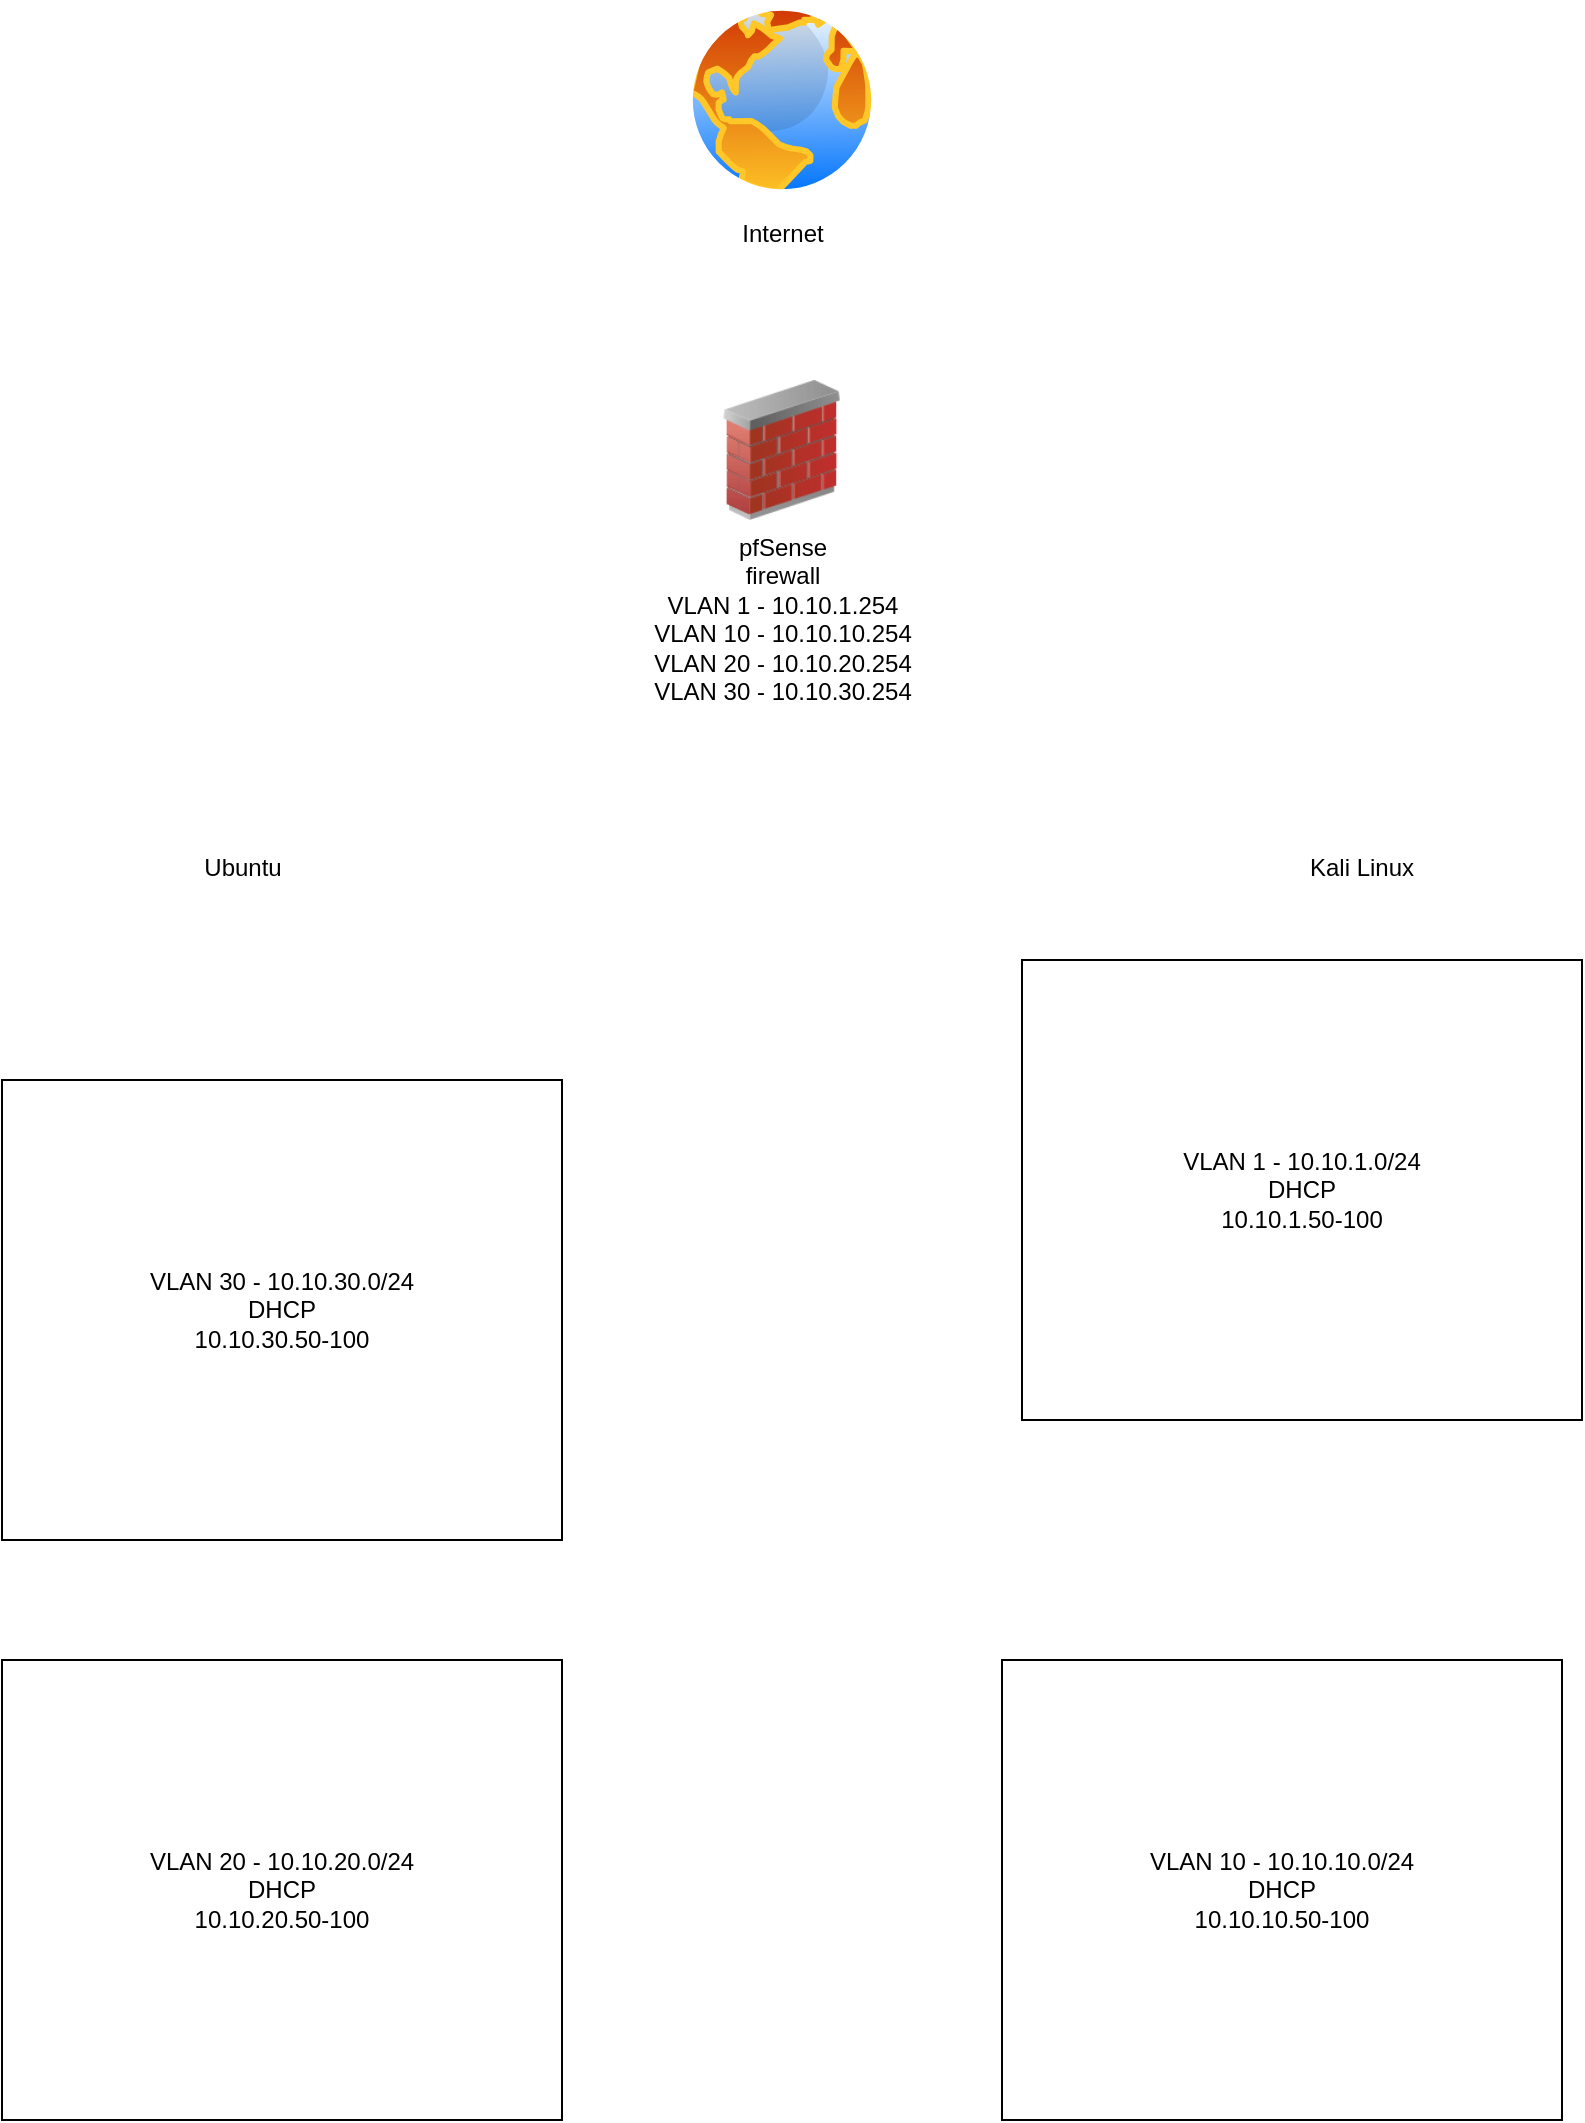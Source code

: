 <mxfile version="24.7.2" type="github">
  <diagram name="Machines" id="BvJP347GiiZfkOwUsqkh">
    <mxGraphModel dx="1212" dy="751" grid="1" gridSize="10" guides="1" tooltips="1" connect="1" arrows="1" fold="1" page="1" pageScale="1" pageWidth="850" pageHeight="1100" math="0" shadow="0">
      <root>
        <mxCell id="0" />
        <mxCell id="1" parent="0" />
        <mxCell id="5tb4uudJnrHotF7AxoZS-1" value="VLAN 1 - 10.10.1.0/24&lt;div&gt;DHCP&lt;/div&gt;&lt;div&gt;10.10.1.50-100&lt;/div&gt;" style="rounded=0;whiteSpace=wrap;html=1;" vertex="1" parent="1">
          <mxGeometry x="560" y="480" width="280" height="230" as="geometry" />
        </mxCell>
        <mxCell id="iSefM9oxy1AssCUOsb5a-2" value="pfSense&lt;div&gt;firewall&lt;/div&gt;&lt;div&gt;VLAN 1 - 10.10.1.254&lt;/div&gt;&lt;div&gt;VLAN 10 - 10.10.10.254&lt;br&gt;&lt;/div&gt;&lt;div&gt;VLAN 20 - 10.10.20.254&lt;br&gt;&lt;/div&gt;&lt;div&gt;VLAN 30 - 10.10.30.254&lt;br&gt;&lt;/div&gt;" style="image;html=1;image=img/lib/clip_art/networking/Firewall_02_128x128.png" vertex="1" parent="1">
          <mxGeometry x="390" y="190" width="100" height="70" as="geometry" />
        </mxCell>
        <mxCell id="iSefM9oxy1AssCUOsb5a-3" value="Kali Linux" style="shape=image;verticalLabelPosition=bottom;labelBackgroundColor=default;verticalAlign=top;aspect=fixed;imageAspect=0;image=https://upload.wikimedia.org/wikipedia/commons/thumb/2/2b/Kali-dragon-icon.svg/2048px-Kali-dragon-icon.svg.png;" vertex="1" parent="1">
          <mxGeometry x="680" y="320" width="100" height="100" as="geometry" />
        </mxCell>
        <mxCell id="iSefM9oxy1AssCUOsb5a-4" value="Internet" style="image;aspect=fixed;perimeter=ellipsePerimeter;html=1;align=center;shadow=0;dashed=0;spacingTop=3;image=img/lib/active_directory/internet_globe.svg;" vertex="1" parent="1">
          <mxGeometry x="390" width="100" height="100" as="geometry" />
        </mxCell>
        <mxCell id="iSefM9oxy1AssCUOsb5a-8" value="Ubuntu" style="shape=image;html=1;verticalAlign=top;verticalLabelPosition=bottom;labelBackgroundColor=#ffffff;imageAspect=0;aspect=fixed;image=https://cdn1.iconfinder.com/data/icons/operating-system-flat-1/30/ubuntu-128.png" vertex="1" parent="1">
          <mxGeometry x="120" y="320" width="100" height="100" as="geometry" />
        </mxCell>
        <mxCell id="5tb4uudJnrHotF7AxoZS-2" value="VLAN 10 - 10.10.10.0/24&lt;div&gt;DHCP&lt;/div&gt;&lt;div&gt;10.10.10.50-100&lt;/div&gt;" style="rounded=0;whiteSpace=wrap;html=1;" vertex="1" parent="1">
          <mxGeometry x="550" y="830" width="280" height="230" as="geometry" />
        </mxCell>
        <mxCell id="5tb4uudJnrHotF7AxoZS-3" value="VLAN 20 - 10.10.20.0/24&lt;div&gt;DHCP&lt;/div&gt;&lt;div&gt;10.10.20.50-100&lt;/div&gt;" style="rounded=0;whiteSpace=wrap;html=1;" vertex="1" parent="1">
          <mxGeometry x="50" y="830" width="280" height="230" as="geometry" />
        </mxCell>
        <mxCell id="5tb4uudJnrHotF7AxoZS-4" value="VLAN 30 - 10.10.30.0/24&lt;div&gt;DHCP&lt;/div&gt;&lt;div&gt;10.10.30.50-100&lt;/div&gt;" style="rounded=0;whiteSpace=wrap;html=1;" vertex="1" parent="1">
          <mxGeometry x="50" y="540" width="280" height="230" as="geometry" />
        </mxCell>
      </root>
    </mxGraphModel>
  </diagram>
</mxfile>

